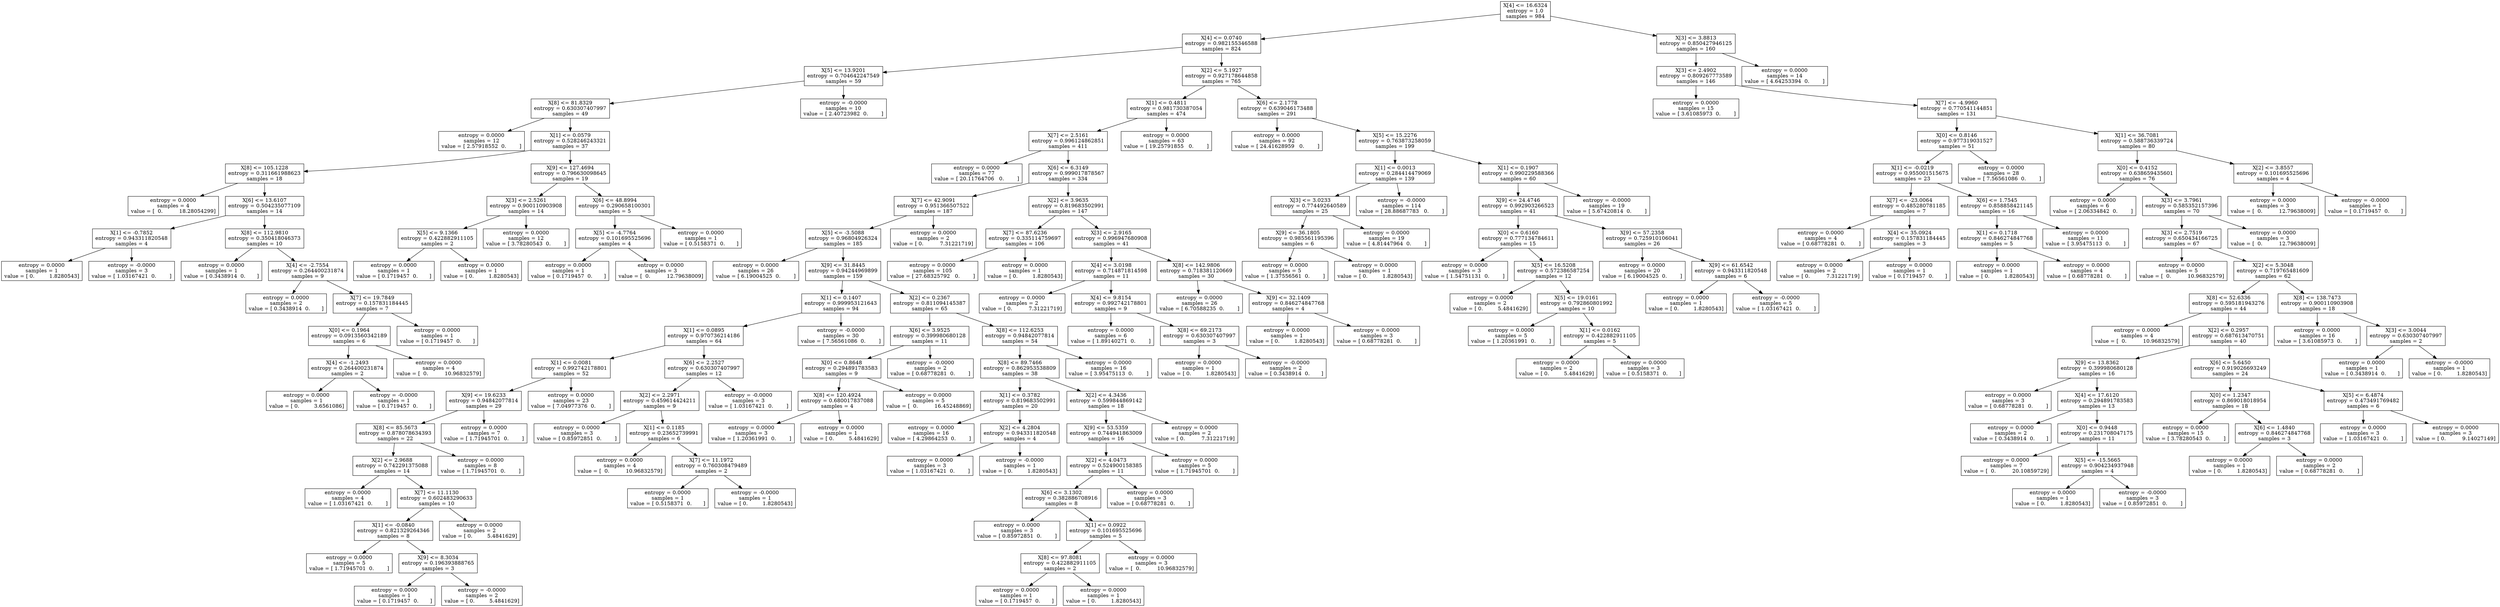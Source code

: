 digraph Tree {
0 [label="X[4] <= 16.6324\nentropy = 1.0\nsamples = 984", shape="box"] ;
1 [label="X[4] <= 0.0740\nentropy = 0.982155346588\nsamples = 824", shape="box"] ;
0 -> 1 ;
2 [label="X[5] <= 13.9201\nentropy = 0.704642247549\nsamples = 59", shape="box"] ;
1 -> 2 ;
3 [label="X[8] <= 81.8329\nentropy = 0.630307407997\nsamples = 49", shape="box"] ;
2 -> 3 ;
4 [label="entropy = 0.0000\nsamples = 12\nvalue = [ 2.57918552  0.        ]", shape="box"] ;
3 -> 4 ;
5 [label="X[1] <= 0.0579\nentropy = 0.528246243321\nsamples = 37", shape="box"] ;
3 -> 5 ;
6 [label="X[8] <= 105.1228\nentropy = 0.311661988623\nsamples = 18", shape="box"] ;
5 -> 6 ;
7 [label="entropy = 0.0000\nsamples = 4\nvalue = [  0.          18.28054299]", shape="box"] ;
6 -> 7 ;
8 [label="X[6] <= 13.6107\nentropy = 0.504235077109\nsamples = 14", shape="box"] ;
6 -> 8 ;
9 [label="X[1] <= -0.7852\nentropy = 0.943311820548\nsamples = 4", shape="box"] ;
8 -> 9 ;
10 [label="entropy = 0.0000\nsamples = 1\nvalue = [ 0.         1.8280543]", shape="box"] ;
9 -> 10 ;
11 [label="entropy = -0.0000\nsamples = 3\nvalue = [ 1.03167421  0.        ]", shape="box"] ;
9 -> 11 ;
12 [label="X[8] <= 112.9810\nentropy = 0.350418046373\nsamples = 10", shape="box"] ;
8 -> 12 ;
13 [label="entropy = 0.0000\nsamples = 1\nvalue = [ 0.3438914  0.       ]", shape="box"] ;
12 -> 13 ;
14 [label="X[4] <= -2.7554\nentropy = 0.264400231874\nsamples = 9", shape="box"] ;
12 -> 14 ;
15 [label="entropy = 0.0000\nsamples = 2\nvalue = [ 0.3438914  0.       ]", shape="box"] ;
14 -> 15 ;
16 [label="X[7] <= 19.7849\nentropy = 0.157831184445\nsamples = 7", shape="box"] ;
14 -> 16 ;
17 [label="X[0] <= 0.1964\nentropy = 0.0913560342189\nsamples = 6", shape="box"] ;
16 -> 17 ;
18 [label="X[4] <= -1.2493\nentropy = 0.264400231874\nsamples = 2", shape="box"] ;
17 -> 18 ;
19 [label="entropy = 0.0000\nsamples = 1\nvalue = [ 0.         3.6561086]", shape="box"] ;
18 -> 19 ;
20 [label="entropy = -0.0000\nsamples = 1\nvalue = [ 0.1719457  0.       ]", shape="box"] ;
18 -> 20 ;
21 [label="entropy = 0.0000\nsamples = 4\nvalue = [  0.          10.96832579]", shape="box"] ;
17 -> 21 ;
22 [label="entropy = 0.0000\nsamples = 1\nvalue = [ 0.1719457  0.       ]", shape="box"] ;
16 -> 22 ;
23 [label="X[9] <= 127.4694\nentropy = 0.796630098645\nsamples = 19", shape="box"] ;
5 -> 23 ;
24 [label="X[3] <= 2.5261\nentropy = 0.900110903908\nsamples = 14", shape="box"] ;
23 -> 24 ;
25 [label="X[5] <= 9.1366\nentropy = 0.422882911105\nsamples = 2", shape="box"] ;
24 -> 25 ;
26 [label="entropy = 0.0000\nsamples = 1\nvalue = [ 0.1719457  0.       ]", shape="box"] ;
25 -> 26 ;
27 [label="entropy = 0.0000\nsamples = 1\nvalue = [ 0.         1.8280543]", shape="box"] ;
25 -> 27 ;
28 [label="entropy = 0.0000\nsamples = 12\nvalue = [ 3.78280543  0.        ]", shape="box"] ;
24 -> 28 ;
29 [label="X[6] <= 48.8994\nentropy = 0.290658100301\nsamples = 5", shape="box"] ;
23 -> 29 ;
30 [label="X[5] <= -4.7764\nentropy = 0.101695525696\nsamples = 4", shape="box"] ;
29 -> 30 ;
31 [label="entropy = 0.0000\nsamples = 1\nvalue = [ 0.1719457  0.       ]", shape="box"] ;
30 -> 31 ;
32 [label="entropy = 0.0000\nsamples = 3\nvalue = [  0.          12.79638009]", shape="box"] ;
30 -> 32 ;
33 [label="entropy = 0.0000\nsamples = 1\nvalue = [ 0.5158371  0.       ]", shape="box"] ;
29 -> 33 ;
34 [label="entropy = -0.0000\nsamples = 10\nvalue = [ 2.40723982  0.        ]", shape="box"] ;
2 -> 34 ;
35 [label="X[2] <= 5.1927\nentropy = 0.927178644858\nsamples = 765", shape="box"] ;
1 -> 35 ;
36 [label="X[1] <= 0.4811\nentropy = 0.981730387054\nsamples = 474", shape="box"] ;
35 -> 36 ;
37 [label="X[7] <= 2.5161\nentropy = 0.996124862851\nsamples = 411", shape="box"] ;
36 -> 37 ;
38 [label="entropy = 0.0000\nsamples = 77\nvalue = [ 20.11764706   0.        ]", shape="box"] ;
37 -> 38 ;
39 [label="X[6] <= 6.3149\nentropy = 0.999017878567\nsamples = 334", shape="box"] ;
37 -> 39 ;
40 [label="X[7] <= 42.9091\nentropy = 0.951366507522\nsamples = 187", shape="box"] ;
39 -> 40 ;
41 [label="X[5] <= -3.5088\nentropy = 0.96804926324\nsamples = 185", shape="box"] ;
40 -> 41 ;
42 [label="entropy = 0.0000\nsamples = 26\nvalue = [ 6.19004525  0.        ]", shape="box"] ;
41 -> 42 ;
43 [label="X[9] <= 31.8445\nentropy = 0.94244969899\nsamples = 159", shape="box"] ;
41 -> 43 ;
44 [label="X[1] <= 0.1407\nentropy = 0.999953121643\nsamples = 94", shape="box"] ;
43 -> 44 ;
45 [label="X[1] <= 0.0895\nentropy = 0.970736214186\nsamples = 64", shape="box"] ;
44 -> 45 ;
46 [label="X[1] <= 0.0081\nentropy = 0.992742178801\nsamples = 52", shape="box"] ;
45 -> 46 ;
47 [label="X[9] <= 19.6233\nentropy = 0.94842077814\nsamples = 29", shape="box"] ;
46 -> 47 ;
48 [label="X[8] <= 85.5673\nentropy = 0.878078634393\nsamples = 22", shape="box"] ;
47 -> 48 ;
49 [label="X[2] <= 2.9688\nentropy = 0.742291375088\nsamples = 14", shape="box"] ;
48 -> 49 ;
50 [label="entropy = 0.0000\nsamples = 4\nvalue = [ 1.03167421  0.        ]", shape="box"] ;
49 -> 50 ;
51 [label="X[7] <= 11.1130\nentropy = 0.602483290633\nsamples = 10", shape="box"] ;
49 -> 51 ;
52 [label="X[1] <= -0.0840\nentropy = 0.821329264346\nsamples = 8", shape="box"] ;
51 -> 52 ;
53 [label="entropy = 0.0000\nsamples = 5\nvalue = [ 1.71945701  0.        ]", shape="box"] ;
52 -> 53 ;
54 [label="X[9] <= 8.3034\nentropy = 0.196393888765\nsamples = 3", shape="box"] ;
52 -> 54 ;
55 [label="entropy = 0.0000\nsamples = 1\nvalue = [ 0.1719457  0.       ]", shape="box"] ;
54 -> 55 ;
56 [label="entropy = -0.0000\nsamples = 2\nvalue = [ 0.         5.4841629]", shape="box"] ;
54 -> 56 ;
57 [label="entropy = 0.0000\nsamples = 2\nvalue = [ 0.         5.4841629]", shape="box"] ;
51 -> 57 ;
58 [label="entropy = 0.0000\nsamples = 8\nvalue = [ 1.71945701  0.        ]", shape="box"] ;
48 -> 58 ;
59 [label="entropy = 0.0000\nsamples = 7\nvalue = [ 1.71945701  0.        ]", shape="box"] ;
47 -> 59 ;
60 [label="entropy = 0.0000\nsamples = 23\nvalue = [ 7.04977376  0.        ]", shape="box"] ;
46 -> 60 ;
61 [label="X[6] <= 2.2527\nentropy = 0.630307407997\nsamples = 12", shape="box"] ;
45 -> 61 ;
62 [label="X[2] <= 2.2971\nentropy = 0.459614424211\nsamples = 9", shape="box"] ;
61 -> 62 ;
63 [label="entropy = 0.0000\nsamples = 3\nvalue = [ 0.85972851  0.        ]", shape="box"] ;
62 -> 63 ;
64 [label="X[1] <= 0.1185\nentropy = 0.23652739991\nsamples = 6", shape="box"] ;
62 -> 64 ;
65 [label="entropy = 0.0000\nsamples = 4\nvalue = [  0.          10.96832579]", shape="box"] ;
64 -> 65 ;
66 [label="X[7] <= 11.1972\nentropy = 0.760308479489\nsamples = 2", shape="box"] ;
64 -> 66 ;
67 [label="entropy = 0.0000\nsamples = 1\nvalue = [ 0.5158371  0.       ]", shape="box"] ;
66 -> 67 ;
68 [label="entropy = -0.0000\nsamples = 1\nvalue = [ 0.         1.8280543]", shape="box"] ;
66 -> 68 ;
69 [label="entropy = -0.0000\nsamples = 3\nvalue = [ 1.03167421  0.        ]", shape="box"] ;
61 -> 69 ;
70 [label="entropy = -0.0000\nsamples = 30\nvalue = [ 7.56561086  0.        ]", shape="box"] ;
44 -> 70 ;
71 [label="X[2] <= 0.2367\nentropy = 0.811094145387\nsamples = 65", shape="box"] ;
43 -> 71 ;
72 [label="X[6] <= 3.9525\nentropy = 0.399980680128\nsamples = 11", shape="box"] ;
71 -> 72 ;
73 [label="X[0] <= 0.8648\nentropy = 0.294891783583\nsamples = 9", shape="box"] ;
72 -> 73 ;
74 [label="X[8] <= 120.4924\nentropy = 0.680017837088\nsamples = 4", shape="box"] ;
73 -> 74 ;
75 [label="entropy = 0.0000\nsamples = 3\nvalue = [ 1.20361991  0.        ]", shape="box"] ;
74 -> 75 ;
76 [label="entropy = 0.0000\nsamples = 1\nvalue = [ 0.         5.4841629]", shape="box"] ;
74 -> 76 ;
77 [label="entropy = 0.0000\nsamples = 5\nvalue = [  0.          16.45248869]", shape="box"] ;
73 -> 77 ;
78 [label="entropy = -0.0000\nsamples = 2\nvalue = [ 0.68778281  0.        ]", shape="box"] ;
72 -> 78 ;
79 [label="X[8] <= 112.6253\nentropy = 0.94842077814\nsamples = 54", shape="box"] ;
71 -> 79 ;
80 [label="X[8] <= 89.7466\nentropy = 0.862953538809\nsamples = 38", shape="box"] ;
79 -> 80 ;
81 [label="X[1] <= 0.3782\nentropy = 0.819683502991\nsamples = 20", shape="box"] ;
80 -> 81 ;
82 [label="entropy = 0.0000\nsamples = 16\nvalue = [ 4.29864253  0.        ]", shape="box"] ;
81 -> 82 ;
83 [label="X[2] <= 4.2804\nentropy = 0.943311820548\nsamples = 4", shape="box"] ;
81 -> 83 ;
84 [label="entropy = 0.0000\nsamples = 3\nvalue = [ 1.03167421  0.        ]", shape="box"] ;
83 -> 84 ;
85 [label="entropy = -0.0000\nsamples = 1\nvalue = [ 0.         1.8280543]", shape="box"] ;
83 -> 85 ;
86 [label="X[2] <= 4.3436\nentropy = 0.599844869142\nsamples = 18", shape="box"] ;
80 -> 86 ;
87 [label="X[9] <= 53.5359\nentropy = 0.744941863009\nsamples = 16", shape="box"] ;
86 -> 87 ;
88 [label="X[2] <= 4.0473\nentropy = 0.524900158385\nsamples = 11", shape="box"] ;
87 -> 88 ;
89 [label="X[6] <= 3.1302\nentropy = 0.382886708916\nsamples = 8", shape="box"] ;
88 -> 89 ;
90 [label="entropy = 0.0000\nsamples = 3\nvalue = [ 0.85972851  0.        ]", shape="box"] ;
89 -> 90 ;
91 [label="X[1] <= 0.0922\nentropy = 0.101695525696\nsamples = 5", shape="box"] ;
89 -> 91 ;
92 [label="X[8] <= 97.8081\nentropy = 0.422882911105\nsamples = 2", shape="box"] ;
91 -> 92 ;
93 [label="entropy = 0.0000\nsamples = 1\nvalue = [ 0.1719457  0.       ]", shape="box"] ;
92 -> 93 ;
94 [label="entropy = 0.0000\nsamples = 1\nvalue = [ 0.         1.8280543]", shape="box"] ;
92 -> 94 ;
95 [label="entropy = 0.0000\nsamples = 3\nvalue = [  0.          10.96832579]", shape="box"] ;
91 -> 95 ;
96 [label="entropy = 0.0000\nsamples = 3\nvalue = [ 0.68778281  0.        ]", shape="box"] ;
88 -> 96 ;
97 [label="entropy = 0.0000\nsamples = 5\nvalue = [ 1.71945701  0.        ]", shape="box"] ;
87 -> 97 ;
98 [label="entropy = 0.0000\nsamples = 2\nvalue = [ 0.          7.31221719]", shape="box"] ;
86 -> 98 ;
99 [label="entropy = 0.0000\nsamples = 16\nvalue = [ 3.95475113  0.        ]", shape="box"] ;
79 -> 99 ;
100 [label="entropy = 0.0000\nsamples = 2\nvalue = [ 0.          7.31221719]", shape="box"] ;
40 -> 100 ;
101 [label="X[2] <= 3.9635\nentropy = 0.819683502991\nsamples = 147", shape="box"] ;
39 -> 101 ;
102 [label="X[7] <= 87.6236\nentropy = 0.335114759697\nsamples = 106", shape="box"] ;
101 -> 102 ;
103 [label="entropy = 0.0000\nsamples = 105\nvalue = [ 27.68325792   0.        ]", shape="box"] ;
102 -> 103 ;
104 [label="entropy = 0.0000\nsamples = 1\nvalue = [ 0.         1.8280543]", shape="box"] ;
102 -> 104 ;
105 [label="X[3] <= 2.9165\nentropy = 0.996947680908\nsamples = 41", shape="box"] ;
101 -> 105 ;
106 [label="X[4] <= 3.0198\nentropy = 0.714871814598\nsamples = 11", shape="box"] ;
105 -> 106 ;
107 [label="entropy = 0.0000\nsamples = 2\nvalue = [ 0.          7.31221719]", shape="box"] ;
106 -> 107 ;
108 [label="X[4] <= 9.8154\nentropy = 0.992742178801\nsamples = 9", shape="box"] ;
106 -> 108 ;
109 [label="entropy = 0.0000\nsamples = 6\nvalue = [ 1.89140271  0.        ]", shape="box"] ;
108 -> 109 ;
110 [label="X[8] <= 69.2173\nentropy = 0.630307407997\nsamples = 3", shape="box"] ;
108 -> 110 ;
111 [label="entropy = 0.0000\nsamples = 1\nvalue = [ 0.         1.8280543]", shape="box"] ;
110 -> 111 ;
112 [label="entropy = -0.0000\nsamples = 2\nvalue = [ 0.3438914  0.       ]", shape="box"] ;
110 -> 112 ;
113 [label="X[8] <= 142.9806\nentropy = 0.718381120669\nsamples = 30", shape="box"] ;
105 -> 113 ;
114 [label="entropy = 0.0000\nsamples = 26\nvalue = [ 6.70588235  0.        ]", shape="box"] ;
113 -> 114 ;
115 [label="X[9] <= 32.1409\nentropy = 0.846274847768\nsamples = 4", shape="box"] ;
113 -> 115 ;
116 [label="entropy = 0.0000\nsamples = 1\nvalue = [ 0.         1.8280543]", shape="box"] ;
115 -> 116 ;
117 [label="entropy = 0.0000\nsamples = 3\nvalue = [ 0.68778281  0.        ]", shape="box"] ;
115 -> 117 ;
118 [label="entropy = 0.0000\nsamples = 63\nvalue = [ 19.25791855   0.        ]", shape="box"] ;
36 -> 118 ;
119 [label="X[6] <= 2.1778\nentropy = 0.639046173488\nsamples = 291", shape="box"] ;
35 -> 119 ;
120 [label="entropy = 0.0000\nsamples = 92\nvalue = [ 24.41628959   0.        ]", shape="box"] ;
119 -> 120 ;
121 [label="X[5] <= 15.2276\nentropy = 0.763873258059\nsamples = 199", shape="box"] ;
119 -> 121 ;
122 [label="X[1] <= 0.0013\nentropy = 0.284414479069\nsamples = 139", shape="box"] ;
121 -> 122 ;
123 [label="X[3] <= 3.0233\nentropy = 0.774492640589\nsamples = 25", shape="box"] ;
122 -> 123 ;
124 [label="X[9] <= 36.1805\nentropy = 0.985561195396\nsamples = 6", shape="box"] ;
123 -> 124 ;
125 [label="entropy = 0.0000\nsamples = 5\nvalue = [ 1.37556561  0.        ]", shape="box"] ;
124 -> 125 ;
126 [label="entropy = 0.0000\nsamples = 1\nvalue = [ 0.         1.8280543]", shape="box"] ;
124 -> 126 ;
127 [label="entropy = 0.0000\nsamples = 19\nvalue = [ 4.81447964  0.        ]", shape="box"] ;
123 -> 127 ;
128 [label="entropy = -0.0000\nsamples = 114\nvalue = [ 28.88687783   0.        ]", shape="box"] ;
122 -> 128 ;
129 [label="X[1] <= 0.1907\nentropy = 0.990229588366\nsamples = 60", shape="box"] ;
121 -> 129 ;
130 [label="X[9] <= 24.4746\nentropy = 0.992903266523\nsamples = 41", shape="box"] ;
129 -> 130 ;
131 [label="X[0] <= 0.6160\nentropy = 0.777134784611\nsamples = 15", shape="box"] ;
130 -> 131 ;
132 [label="entropy = 0.0000\nsamples = 3\nvalue = [ 1.54751131  0.        ]", shape="box"] ;
131 -> 132 ;
133 [label="X[5] <= 16.5208\nentropy = 0.572386587254\nsamples = 12", shape="box"] ;
131 -> 133 ;
134 [label="entropy = 0.0000\nsamples = 2\nvalue = [ 0.         5.4841629]", shape="box"] ;
133 -> 134 ;
135 [label="X[5] <= 19.0161\nentropy = 0.792860801992\nsamples = 10", shape="box"] ;
133 -> 135 ;
136 [label="entropy = 0.0000\nsamples = 5\nvalue = [ 1.20361991  0.        ]", shape="box"] ;
135 -> 136 ;
137 [label="X[1] <= 0.0162\nentropy = 0.422882911105\nsamples = 5", shape="box"] ;
135 -> 137 ;
138 [label="entropy = 0.0000\nsamples = 2\nvalue = [ 0.         5.4841629]", shape="box"] ;
137 -> 138 ;
139 [label="entropy = 0.0000\nsamples = 3\nvalue = [ 0.5158371  0.       ]", shape="box"] ;
137 -> 139 ;
140 [label="X[9] <= 57.2358\nentropy = 0.725910106041\nsamples = 26", shape="box"] ;
130 -> 140 ;
141 [label="entropy = 0.0000\nsamples = 20\nvalue = [ 6.19004525  0.        ]", shape="box"] ;
140 -> 141 ;
142 [label="X[9] <= 61.6542\nentropy = 0.943311820548\nsamples = 6", shape="box"] ;
140 -> 142 ;
143 [label="entropy = 0.0000\nsamples = 1\nvalue = [ 0.         1.8280543]", shape="box"] ;
142 -> 143 ;
144 [label="entropy = -0.0000\nsamples = 5\nvalue = [ 1.03167421  0.        ]", shape="box"] ;
142 -> 144 ;
145 [label="entropy = -0.0000\nsamples = 19\nvalue = [ 5.67420814  0.        ]", shape="box"] ;
129 -> 145 ;
146 [label="X[3] <= 3.8813\nentropy = 0.850427946125\nsamples = 160", shape="box"] ;
0 -> 146 ;
147 [label="X[3] <= 2.4902\nentropy = 0.809267773589\nsamples = 146", shape="box"] ;
146 -> 147 ;
148 [label="entropy = 0.0000\nsamples = 15\nvalue = [ 3.61085973  0.        ]", shape="box"] ;
147 -> 148 ;
149 [label="X[7] <= -4.9960\nentropy = 0.770541144851\nsamples = 131", shape="box"] ;
147 -> 149 ;
150 [label="X[0] <= 0.8146\nentropy = 0.977319031527\nsamples = 51", shape="box"] ;
149 -> 150 ;
151 [label="X[1] <= -0.0219\nentropy = 0.955001515675\nsamples = 23", shape="box"] ;
150 -> 151 ;
152 [label="X[7] <= -23.0064\nentropy = 0.485280781185\nsamples = 7", shape="box"] ;
151 -> 152 ;
153 [label="entropy = 0.0000\nsamples = 4\nvalue = [ 0.68778281  0.        ]", shape="box"] ;
152 -> 153 ;
154 [label="X[4] <= 35.0924\nentropy = 0.157831184445\nsamples = 3", shape="box"] ;
152 -> 154 ;
155 [label="entropy = 0.0000\nsamples = 2\nvalue = [ 0.          7.31221719]", shape="box"] ;
154 -> 155 ;
156 [label="entropy = 0.0000\nsamples = 1\nvalue = [ 0.1719457  0.       ]", shape="box"] ;
154 -> 156 ;
157 [label="X[6] <= 1.7545\nentropy = 0.858858421145\nsamples = 16", shape="box"] ;
151 -> 157 ;
158 [label="X[1] <= 0.1718\nentropy = 0.846274847768\nsamples = 5", shape="box"] ;
157 -> 158 ;
159 [label="entropy = 0.0000\nsamples = 1\nvalue = [ 0.         1.8280543]", shape="box"] ;
158 -> 159 ;
160 [label="entropy = 0.0000\nsamples = 4\nvalue = [ 0.68778281  0.        ]", shape="box"] ;
158 -> 160 ;
161 [label="entropy = 0.0000\nsamples = 11\nvalue = [ 3.95475113  0.        ]", shape="box"] ;
157 -> 161 ;
162 [label="entropy = 0.0000\nsamples = 28\nvalue = [ 7.56561086  0.        ]", shape="box"] ;
150 -> 162 ;
163 [label="X[1] <= 36.7081\nentropy = 0.588736339724\nsamples = 80", shape="box"] ;
149 -> 163 ;
164 [label="X[0] <= 0.4152\nentropy = 0.638659435601\nsamples = 76", shape="box"] ;
163 -> 164 ;
165 [label="entropy = 0.0000\nsamples = 6\nvalue = [ 2.06334842  0.        ]", shape="box"] ;
164 -> 165 ;
166 [label="X[3] <= 3.7961\nentropy = 0.585352157396\nsamples = 70", shape="box"] ;
164 -> 166 ;
167 [label="X[3] <= 2.7519\nentropy = 0.650434166725\nsamples = 67", shape="box"] ;
166 -> 167 ;
168 [label="entropy = 0.0000\nsamples = 5\nvalue = [  0.          10.96832579]", shape="box"] ;
167 -> 168 ;
169 [label="X[2] <= 5.3048\nentropy = 0.719765481609\nsamples = 62", shape="box"] ;
167 -> 169 ;
170 [label="X[8] <= 52.6336\nentropy = 0.595181943276\nsamples = 44", shape="box"] ;
169 -> 170 ;
171 [label="entropy = 0.0000\nsamples = 4\nvalue = [  0.          10.96832579]", shape="box"] ;
170 -> 171 ;
172 [label="X[2] <= 0.2957\nentropy = 0.687613470751\nsamples = 40", shape="box"] ;
170 -> 172 ;
173 [label="X[9] <= 13.8362\nentropy = 0.399980680128\nsamples = 16", shape="box"] ;
172 -> 173 ;
174 [label="entropy = 0.0000\nsamples = 3\nvalue = [ 0.68778281  0.        ]", shape="box"] ;
173 -> 174 ;
175 [label="X[4] <= 17.6120\nentropy = 0.294891783583\nsamples = 13", shape="box"] ;
173 -> 175 ;
176 [label="entropy = 0.0000\nsamples = 2\nvalue = [ 0.3438914  0.       ]", shape="box"] ;
175 -> 176 ;
177 [label="X[0] <= 0.9448\nentropy = 0.231708047175\nsamples = 11", shape="box"] ;
175 -> 177 ;
178 [label="entropy = 0.0000\nsamples = 7\nvalue = [  0.          20.10859729]", shape="box"] ;
177 -> 178 ;
179 [label="X[5] <= -15.5665\nentropy = 0.904234937948\nsamples = 4", shape="box"] ;
177 -> 179 ;
180 [label="entropy = 0.0000\nsamples = 1\nvalue = [ 0.         1.8280543]", shape="box"] ;
179 -> 180 ;
181 [label="entropy = -0.0000\nsamples = 3\nvalue = [ 0.85972851  0.        ]", shape="box"] ;
179 -> 181 ;
182 [label="X[6] <= 5.6450\nentropy = 0.919026693249\nsamples = 24", shape="box"] ;
172 -> 182 ;
183 [label="X[0] <= 1.2347\nentropy = 0.869018018954\nsamples = 18", shape="box"] ;
182 -> 183 ;
184 [label="entropy = 0.0000\nsamples = 15\nvalue = [ 3.78280543  0.        ]", shape="box"] ;
183 -> 184 ;
185 [label="X[6] <= 1.4840\nentropy = 0.846274847768\nsamples = 3", shape="box"] ;
183 -> 185 ;
186 [label="entropy = 0.0000\nsamples = 1\nvalue = [ 0.         1.8280543]", shape="box"] ;
185 -> 186 ;
187 [label="entropy = 0.0000\nsamples = 2\nvalue = [ 0.68778281  0.        ]", shape="box"] ;
185 -> 187 ;
188 [label="X[5] <= 6.4874\nentropy = 0.473491769482\nsamples = 6", shape="box"] ;
182 -> 188 ;
189 [label="entropy = 0.0000\nsamples = 3\nvalue = [ 1.03167421  0.        ]", shape="box"] ;
188 -> 189 ;
190 [label="entropy = 0.0000\nsamples = 3\nvalue = [ 0.          9.14027149]", shape="box"] ;
188 -> 190 ;
191 [label="X[8] <= 138.7473\nentropy = 0.900110903908\nsamples = 18", shape="box"] ;
169 -> 191 ;
192 [label="entropy = 0.0000\nsamples = 16\nvalue = [ 3.61085973  0.        ]", shape="box"] ;
191 -> 192 ;
193 [label="X[3] <= 3.0044\nentropy = 0.630307407997\nsamples = 2", shape="box"] ;
191 -> 193 ;
194 [label="entropy = 0.0000\nsamples = 1\nvalue = [ 0.3438914  0.       ]", shape="box"] ;
193 -> 194 ;
195 [label="entropy = -0.0000\nsamples = 1\nvalue = [ 0.         1.8280543]", shape="box"] ;
193 -> 195 ;
196 [label="entropy = 0.0000\nsamples = 3\nvalue = [  0.          12.79638009]", shape="box"] ;
166 -> 196 ;
197 [label="X[2] <= 3.8557\nentropy = 0.101695525696\nsamples = 4", shape="box"] ;
163 -> 197 ;
198 [label="entropy = 0.0000\nsamples = 3\nvalue = [  0.          12.79638009]", shape="box"] ;
197 -> 198 ;
199 [label="entropy = -0.0000\nsamples = 1\nvalue = [ 0.1719457  0.       ]", shape="box"] ;
197 -> 199 ;
200 [label="entropy = 0.0000\nsamples = 14\nvalue = [ 4.64253394  0.        ]", shape="box"] ;
146 -> 200 ;
}